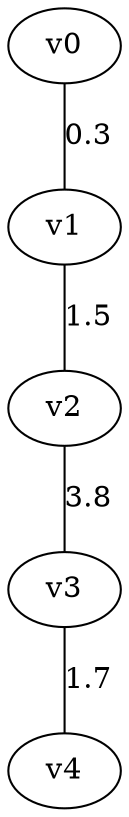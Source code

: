 graph g {
    v0 -- v1 [label=0.3];
    v1 -- v2 [label=1.5];
    v2 -- v3 [label=3.8];
    v3 -- v4 [label=1.7];
}
